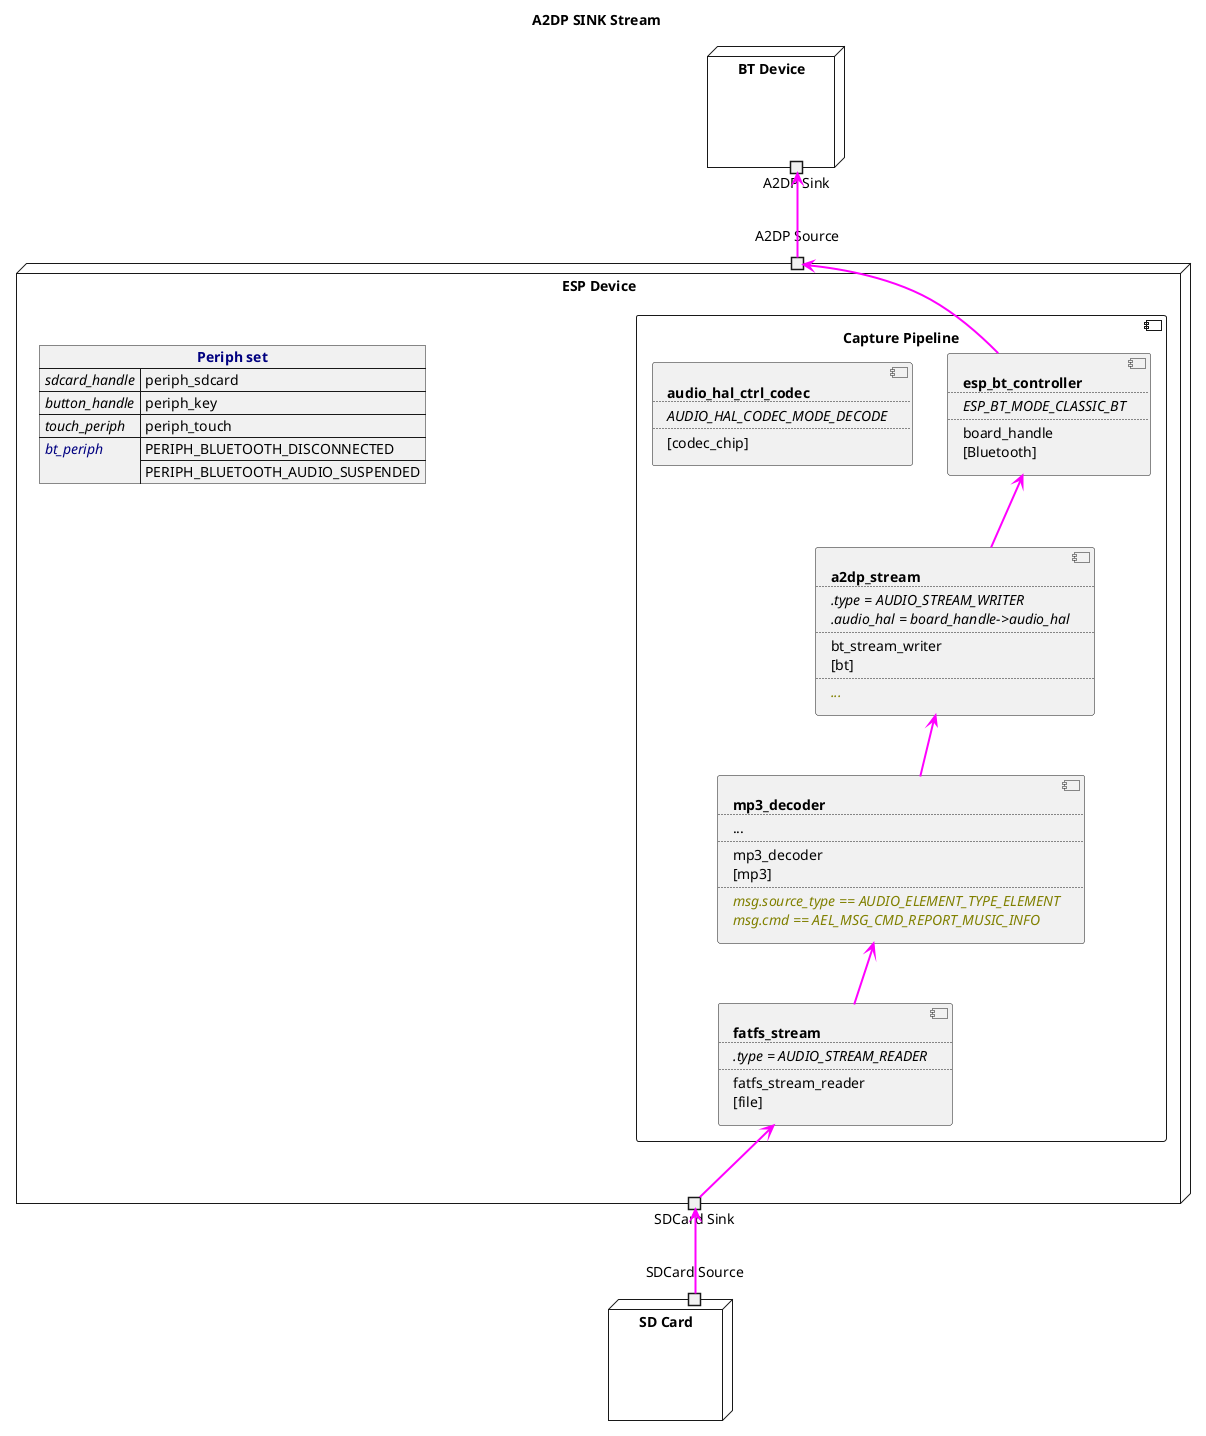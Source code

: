 ﻿@startuml pipe_a2dp_sink_stream
title A2DP SINK Stream
allowmixing

node "BT Device" as BTDevice  {
    portout "A2DP Sink" as BTDeviceA2DPSink
} 

node "ESP Device" as ESPDevice  {
    json "<b><color navy>Periph set" as periph_set {
        "<i>sdcard_handle": "periph_sdcard",
        "<i>button_handle": "periph_key",
        "<i>touch_periph":  "periph_touch",
        "<i><color navy>bt_periph": 
                            ["PERIPH_BLUETOOTH_DISCONNECTED", 
                             "PERIPH_BLUETOOTH_AUDIO_SUSPENDED"
        ]
    }

    portin "A2DP Source" as BTA2DPSource

    component "Capture Pipeline" as CapturePipeline {
        component BTController [
            <b>esp_bt_controller
            ....
            <i>ESP_BT_MODE_CLASSIC_BT
            ....
            board_handle
            [Bluetooth]
        ]

        component A2DPStream [
            <b>a2dp_stream
            ....
            <i>.type = AUDIO_STREAM_WRITER
            <i>.audio_hal = board_handle->audio_hal
            ....
            bt_stream_writer
            [bt]
            ....
            <i><color olive>...
        ]

        component Mp3Decoder [
            <b>mp3_decoder
            ....
            ...
            ....
            mp3_decoder
            [mp3]
            ....
            <i><color olive>msg.source_type == AUDIO_ELEMENT_TYPE_ELEMENT
            <i><color olive>msg.cmd == AEL_MSG_CMD_REPORT_MUSIC_INFO
        ]

        component FatfsStream [
            <b>fatfs_stream
            ....
            <i>.type = AUDIO_STREAM_READER
            ....
            fatfs_stream_reader
            [file]
        ]
        
        component HALCodec [
            <b>audio_hal_ctrl_codec
            ....
            <i>AUDIO_HAL_CODEC_MODE_DECODE
            ....
            [codec_chip]
        ]
    }

    portout "SDCard Sink" as SDCardSink
} 

node "SD Card" as SDCard  {
    portin "SDCard Source" as SDCardSource
}

BTDeviceA2DPSink <-- BTA2DPSource #line:fuchsia;line.bold;text:fuchsia

BTA2DPSource<-- BTController    #line:fuchsia;line.bold;text:fuchsia
BTController<-- A2DPStream      #line:fuchsia;line.bold;text:fuchsia
A2DPStream  <-- Mp3Decoder       #line:fuchsia;line.bold;text:fuchsia
Mp3Decoder   <-- FatfsStream        #line:fuchsia;line.bold;text:fuchsia
FatfsStream    <-- SDCardSink      #line:fuchsia;line.bold;text:fuchsia

SDCardSink  <-- SDCardSource    #line:fuchsia;line.bold;text:fuchsia

@enduml